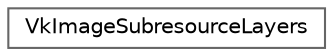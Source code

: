 digraph "类继承关系图"
{
 // LATEX_PDF_SIZE
  bgcolor="transparent";
  edge [fontname=Helvetica,fontsize=10,labelfontname=Helvetica,labelfontsize=10];
  node [fontname=Helvetica,fontsize=10,shape=box,height=0.2,width=0.4];
  rankdir="LR";
  Node0 [id="Node000000",label="VkImageSubresourceLayers",height=0.2,width=0.4,color="grey40", fillcolor="white", style="filled",URL="$struct_vk_image_subresource_layers.html",tooltip=" "];
}
